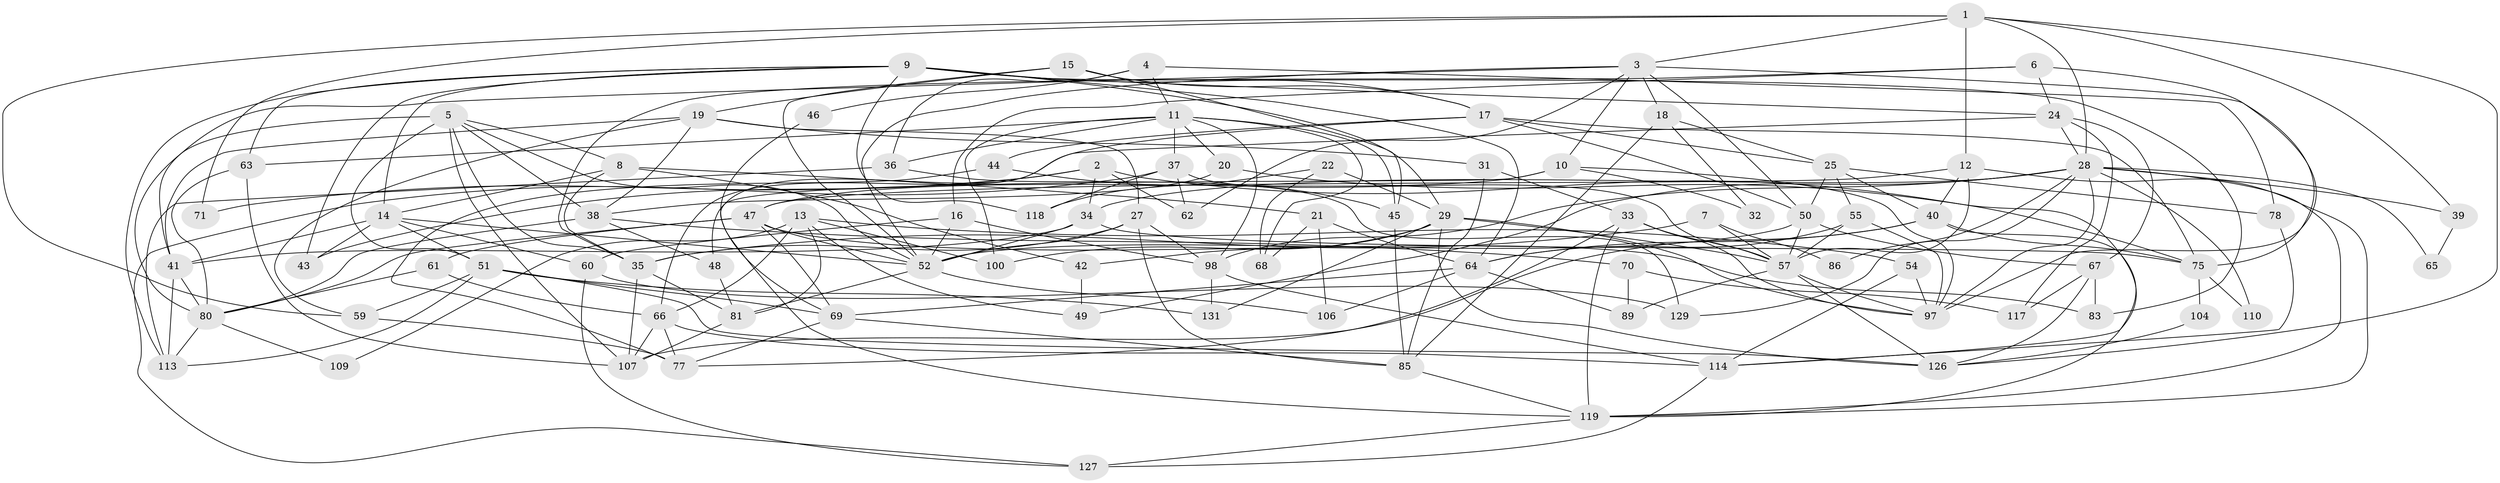 // Generated by graph-tools (version 1.1) at 2025/52/02/27/25 19:52:08]
// undirected, 91 vertices, 222 edges
graph export_dot {
graph [start="1"]
  node [color=gray90,style=filled];
  1 [super="+84"];
  2;
  3 [super="+96"];
  4 [super="+112"];
  5 [super="+74"];
  6;
  7;
  8 [super="+122"];
  9 [super="+108"];
  10 [super="+124"];
  11 [super="+130"];
  12;
  13 [super="+56"];
  14 [super="+23"];
  15 [super="+125"];
  16;
  17 [super="+90"];
  18;
  19 [super="+26"];
  20;
  21 [super="+58"];
  22;
  24 [super="+30"];
  25;
  27;
  28 [super="+116"];
  29 [super="+101"];
  31;
  32;
  33;
  34 [super="+111"];
  35 [super="+73"];
  36;
  37;
  38 [super="+72"];
  39;
  40 [super="+105"];
  41 [super="+102"];
  42;
  43;
  44;
  45;
  46;
  47 [super="+120"];
  48;
  49 [super="+123"];
  50 [super="+94"];
  51 [super="+53"];
  52 [super="+76"];
  54;
  55;
  57 [super="+82"];
  59;
  60;
  61;
  62;
  63 [super="+87"];
  64 [super="+103"];
  65;
  66 [super="+79"];
  67 [super="+92"];
  68;
  69 [super="+88"];
  70;
  71;
  75 [super="+91"];
  77 [super="+115"];
  78;
  80 [super="+95"];
  81;
  83;
  85 [super="+93"];
  86;
  89;
  97 [super="+121"];
  98 [super="+99"];
  100;
  104;
  106;
  107 [super="+128"];
  109;
  110;
  113;
  114;
  117;
  118;
  119;
  126;
  127;
  129;
  131;
  1 -- 3;
  1 -- 126;
  1 -- 28;
  1 -- 59;
  1 -- 71;
  1 -- 12;
  1 -- 39;
  2 -- 114;
  2 -- 43;
  2 -- 34;
  2 -- 62;
  2 -- 71;
  3 -- 52;
  3 -- 75;
  3 -- 18;
  3 -- 50;
  3 -- 62;
  3 -- 10;
  3 -- 41;
  4 -- 78;
  4 -- 11;
  4 -- 46;
  4 -- 36;
  5 -- 107;
  5 -- 8;
  5 -- 35;
  5 -- 51;
  5 -- 52;
  5 -- 38;
  5 -- 80;
  6 -- 97;
  6 -- 16;
  6 -- 35;
  6 -- 24;
  7 -- 35;
  7 -- 86;
  7 -- 57;
  8 -- 21;
  8 -- 35;
  8 -- 42;
  8 -- 14;
  9 -- 17;
  9 -- 113;
  9 -- 14;
  9 -- 24;
  9 -- 29;
  9 -- 43;
  9 -- 63;
  9 -- 83;
  9 -- 118;
  9 -- 64;
  10 -- 97;
  10 -- 47;
  10 -- 32;
  10 -- 48;
  11 -- 100;
  11 -- 98;
  11 -- 37;
  11 -- 45;
  11 -- 36;
  11 -- 68;
  11 -- 20;
  11 -- 63;
  12 -- 57;
  12 -- 40;
  12 -- 119;
  12 -- 47;
  13 -- 81;
  13 -- 54;
  13 -- 49;
  13 -- 66;
  13 -- 109;
  13 -- 100;
  14 -- 60;
  14 -- 43;
  14 -- 51;
  14 -- 52;
  14 -- 41;
  15 -- 45;
  15 -- 17;
  15 -- 52;
  15 -- 19;
  16 -- 52;
  16 -- 60;
  16 -- 98;
  17 -- 119;
  17 -- 75;
  17 -- 50;
  17 -- 25;
  17 -- 44;
  18 -- 25;
  18 -- 32;
  18 -- 85;
  19 -- 59;
  19 -- 27;
  19 -- 31;
  19 -- 38;
  19 -- 41;
  20 -- 38;
  20 -- 75;
  21 -- 64;
  21 -- 106;
  21 -- 68;
  22 -- 118;
  22 -- 68;
  22 -- 29;
  24 -- 66;
  24 -- 67;
  24 -- 117;
  24 -- 28;
  25 -- 40;
  25 -- 50;
  25 -- 55;
  25 -- 78;
  27 -- 85;
  27 -- 98;
  27 -- 52;
  27 -- 35;
  28 -- 86;
  28 -- 65;
  28 -- 34;
  28 -- 129;
  28 -- 39;
  28 -- 110;
  28 -- 49;
  28 -- 119;
  28 -- 98;
  28 -- 97;
  29 -- 131;
  29 -- 100;
  29 -- 57;
  29 -- 42;
  29 -- 126;
  29 -- 97;
  31 -- 33;
  31 -- 85;
  33 -- 119;
  33 -- 57;
  33 -- 77;
  33 -- 97;
  34 -- 41;
  34 -- 52;
  34 -- 75;
  35 -- 81;
  35 -- 107;
  36 -- 129;
  36 -- 113;
  37 -- 57;
  37 -- 62;
  37 -- 118;
  37 -- 127;
  38 -- 48;
  38 -- 70;
  38 -- 80;
  39 -- 65;
  40 -- 75;
  40 -- 64;
  40 -- 119;
  40 -- 107;
  41 -- 113;
  41 -- 80;
  42 -- 49;
  44 -- 77;
  44 -- 45;
  45 -- 85;
  46 -- 69;
  47 -- 61;
  47 -- 83;
  47 -- 52;
  47 -- 80;
  47 -- 69;
  48 -- 81;
  50 -- 67;
  50 -- 52;
  50 -- 57;
  51 -- 59;
  51 -- 113;
  51 -- 131;
  51 -- 126;
  51 -- 69;
  52 -- 106;
  52 -- 81;
  54 -- 114;
  54 -- 97;
  55 -- 97;
  55 -- 64;
  55 -- 57;
  57 -- 97;
  57 -- 126;
  57 -- 89;
  59 -- 77;
  60 -- 127;
  60 -- 129;
  61 -- 80;
  61 -- 66;
  63 -- 80;
  63 -- 107;
  64 -- 69;
  64 -- 106;
  64 -- 89;
  66 -- 114;
  66 -- 107;
  66 -- 77;
  67 -- 83;
  67 -- 117;
  67 -- 126;
  69 -- 77;
  69 -- 85;
  70 -- 89;
  70 -- 117;
  75 -- 110;
  75 -- 104;
  78 -- 114;
  80 -- 109;
  80 -- 113;
  81 -- 107;
  85 -- 119;
  98 -- 131;
  98 -- 114;
  104 -- 126;
  114 -- 127;
  119 -- 127;
}
